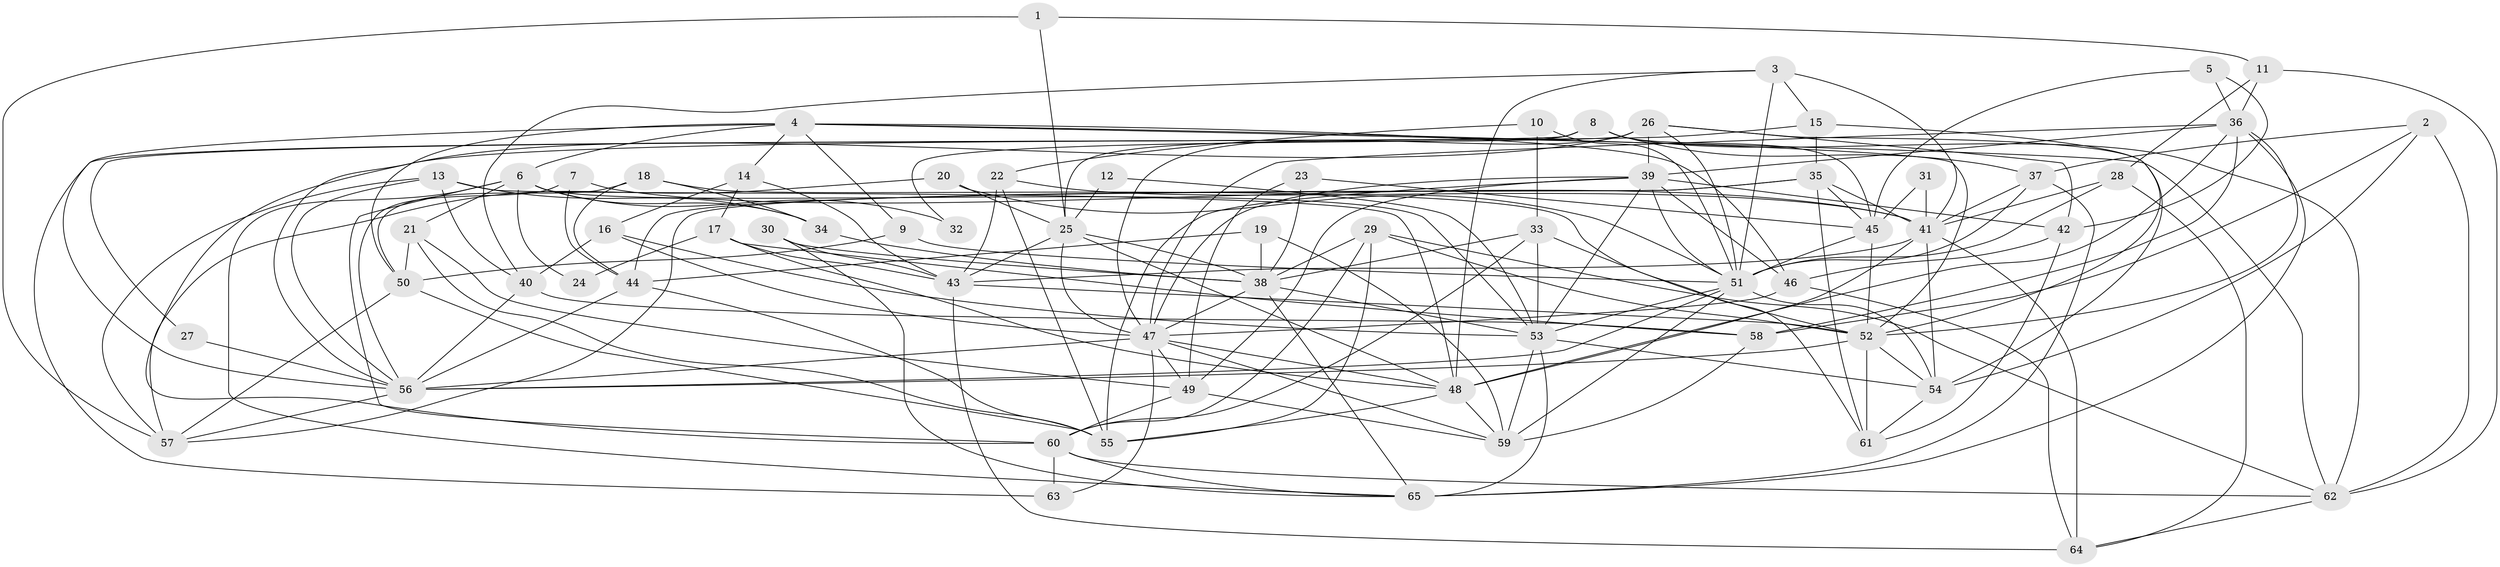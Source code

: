 // original degree distribution, {3: 0.26356589147286824, 4: 0.24806201550387597, 2: 0.15503875968992248, 6: 0.08527131782945736, 5: 0.18604651162790697, 8: 0.015503875968992248, 7: 0.03875968992248062, 9: 0.007751937984496124}
// Generated by graph-tools (version 1.1) at 2025/26/03/09/25 03:26:19]
// undirected, 65 vertices, 184 edges
graph export_dot {
graph [start="1"]
  node [color=gray90,style=filled];
  1;
  2;
  3;
  4;
  5;
  6;
  7;
  8;
  9;
  10;
  11;
  12;
  13;
  14;
  15;
  16;
  17;
  18;
  19;
  20;
  21;
  22;
  23;
  24;
  25;
  26;
  27;
  28;
  29;
  30;
  31;
  32;
  33;
  34;
  35;
  36;
  37;
  38;
  39;
  40;
  41;
  42;
  43;
  44;
  45;
  46;
  47;
  48;
  49;
  50;
  51;
  52;
  53;
  54;
  55;
  56;
  57;
  58;
  59;
  60;
  61;
  62;
  63;
  64;
  65;
  1 -- 11 [weight=1.0];
  1 -- 25 [weight=1.0];
  1 -- 57 [weight=1.0];
  2 -- 37 [weight=1.0];
  2 -- 54 [weight=1.0];
  2 -- 58 [weight=1.0];
  2 -- 62 [weight=1.0];
  3 -- 15 [weight=1.0];
  3 -- 40 [weight=1.0];
  3 -- 41 [weight=1.0];
  3 -- 48 [weight=1.0];
  3 -- 51 [weight=1.0];
  4 -- 6 [weight=1.0];
  4 -- 9 [weight=1.0];
  4 -- 14 [weight=1.0];
  4 -- 46 [weight=1.0];
  4 -- 50 [weight=1.0];
  4 -- 52 [weight=1.0];
  4 -- 56 [weight=1.0];
  4 -- 62 [weight=1.0];
  5 -- 36 [weight=1.0];
  5 -- 42 [weight=1.0];
  5 -- 45 [weight=1.0];
  6 -- 21 [weight=1.0];
  6 -- 24 [weight=1.0];
  6 -- 32 [weight=1.0];
  6 -- 34 [weight=1.0];
  6 -- 53 [weight=1.0];
  6 -- 60 [weight=1.0];
  6 -- 65 [weight=1.0];
  7 -- 41 [weight=1.0];
  7 -- 44 [weight=1.0];
  7 -- 56 [weight=1.0];
  8 -- 25 [weight=1.0];
  8 -- 27 [weight=1.0];
  8 -- 37 [weight=1.0];
  8 -- 45 [weight=1.0];
  8 -- 62 [weight=1.0];
  8 -- 63 [weight=1.0];
  9 -- 50 [weight=1.0];
  9 -- 51 [weight=1.0];
  10 -- 22 [weight=1.0];
  10 -- 33 [weight=1.0];
  10 -- 51 [weight=1.0];
  11 -- 28 [weight=1.0];
  11 -- 36 [weight=1.0];
  11 -- 62 [weight=2.0];
  12 -- 25 [weight=1.0];
  12 -- 53 [weight=1.0];
  13 -- 34 [weight=1.0];
  13 -- 40 [weight=1.0];
  13 -- 48 [weight=1.0];
  13 -- 56 [weight=1.0];
  13 -- 57 [weight=1.0];
  14 -- 16 [weight=1.0];
  14 -- 17 [weight=1.0];
  14 -- 43 [weight=1.0];
  15 -- 35 [weight=1.0];
  15 -- 52 [weight=1.0];
  15 -- 60 [weight=1.0];
  16 -- 40 [weight=1.0];
  16 -- 47 [weight=1.0];
  16 -- 53 [weight=1.0];
  17 -- 24 [weight=1.0];
  17 -- 43 [weight=1.0];
  17 -- 48 [weight=1.0];
  17 -- 58 [weight=1.0];
  18 -- 34 [weight=1.0];
  18 -- 44 [weight=1.0];
  18 -- 50 [weight=1.0];
  18 -- 61 [weight=1.0];
  19 -- 38 [weight=1.0];
  19 -- 44 [weight=1.0];
  19 -- 59 [weight=1.0];
  20 -- 25 [weight=1.0];
  20 -- 51 [weight=1.0];
  20 -- 57 [weight=1.0];
  21 -- 49 [weight=1.0];
  21 -- 50 [weight=1.0];
  21 -- 55 [weight=1.0];
  22 -- 41 [weight=1.0];
  22 -- 43 [weight=1.0];
  22 -- 55 [weight=1.0];
  23 -- 38 [weight=1.0];
  23 -- 45 [weight=1.0];
  23 -- 49 [weight=1.0];
  25 -- 38 [weight=1.0];
  25 -- 43 [weight=1.0];
  25 -- 47 [weight=1.0];
  25 -- 48 [weight=1.0];
  26 -- 32 [weight=1.0];
  26 -- 39 [weight=1.0];
  26 -- 42 [weight=1.0];
  26 -- 47 [weight=2.0];
  26 -- 51 [weight=2.0];
  26 -- 54 [weight=1.0];
  26 -- 56 [weight=1.0];
  27 -- 56 [weight=1.0];
  28 -- 41 [weight=1.0];
  28 -- 51 [weight=1.0];
  28 -- 64 [weight=1.0];
  29 -- 38 [weight=1.0];
  29 -- 52 [weight=1.0];
  29 -- 55 [weight=1.0];
  29 -- 60 [weight=1.0];
  29 -- 62 [weight=1.0];
  30 -- 38 [weight=1.0];
  30 -- 43 [weight=1.0];
  30 -- 65 [weight=1.0];
  31 -- 41 [weight=1.0];
  31 -- 45 [weight=1.0];
  33 -- 38 [weight=1.0];
  33 -- 52 [weight=1.0];
  33 -- 53 [weight=1.0];
  33 -- 60 [weight=1.0];
  34 -- 38 [weight=1.0];
  35 -- 41 [weight=1.0];
  35 -- 44 [weight=1.0];
  35 -- 45 [weight=1.0];
  35 -- 57 [weight=1.0];
  35 -- 61 [weight=1.0];
  36 -- 39 [weight=1.0];
  36 -- 47 [weight=1.0];
  36 -- 48 [weight=1.0];
  36 -- 52 [weight=1.0];
  36 -- 58 [weight=1.0];
  36 -- 65 [weight=1.0];
  37 -- 41 [weight=1.0];
  37 -- 51 [weight=1.0];
  37 -- 65 [weight=1.0];
  38 -- 47 [weight=1.0];
  38 -- 53 [weight=1.0];
  38 -- 65 [weight=1.0];
  39 -- 42 [weight=1.0];
  39 -- 46 [weight=1.0];
  39 -- 47 [weight=1.0];
  39 -- 49 [weight=1.0];
  39 -- 51 [weight=1.0];
  39 -- 53 [weight=1.0];
  39 -- 55 [weight=1.0];
  40 -- 56 [weight=1.0];
  40 -- 58 [weight=1.0];
  41 -- 43 [weight=1.0];
  41 -- 48 [weight=1.0];
  41 -- 54 [weight=2.0];
  41 -- 64 [weight=1.0];
  42 -- 46 [weight=1.0];
  42 -- 61 [weight=1.0];
  43 -- 52 [weight=1.0];
  43 -- 64 [weight=1.0];
  44 -- 55 [weight=1.0];
  44 -- 56 [weight=1.0];
  45 -- 51 [weight=1.0];
  45 -- 52 [weight=1.0];
  46 -- 47 [weight=1.0];
  46 -- 64 [weight=1.0];
  47 -- 48 [weight=1.0];
  47 -- 49 [weight=2.0];
  47 -- 56 [weight=1.0];
  47 -- 59 [weight=1.0];
  47 -- 63 [weight=1.0];
  48 -- 55 [weight=1.0];
  48 -- 59 [weight=1.0];
  49 -- 59 [weight=1.0];
  49 -- 60 [weight=1.0];
  50 -- 55 [weight=1.0];
  50 -- 57 [weight=1.0];
  51 -- 53 [weight=1.0];
  51 -- 54 [weight=2.0];
  51 -- 56 [weight=2.0];
  51 -- 59 [weight=1.0];
  52 -- 54 [weight=1.0];
  52 -- 56 [weight=1.0];
  52 -- 61 [weight=1.0];
  53 -- 54 [weight=1.0];
  53 -- 59 [weight=2.0];
  53 -- 65 [weight=1.0];
  54 -- 61 [weight=1.0];
  56 -- 57 [weight=1.0];
  58 -- 59 [weight=1.0];
  60 -- 62 [weight=1.0];
  60 -- 63 [weight=1.0];
  60 -- 65 [weight=1.0];
  62 -- 64 [weight=1.0];
}
